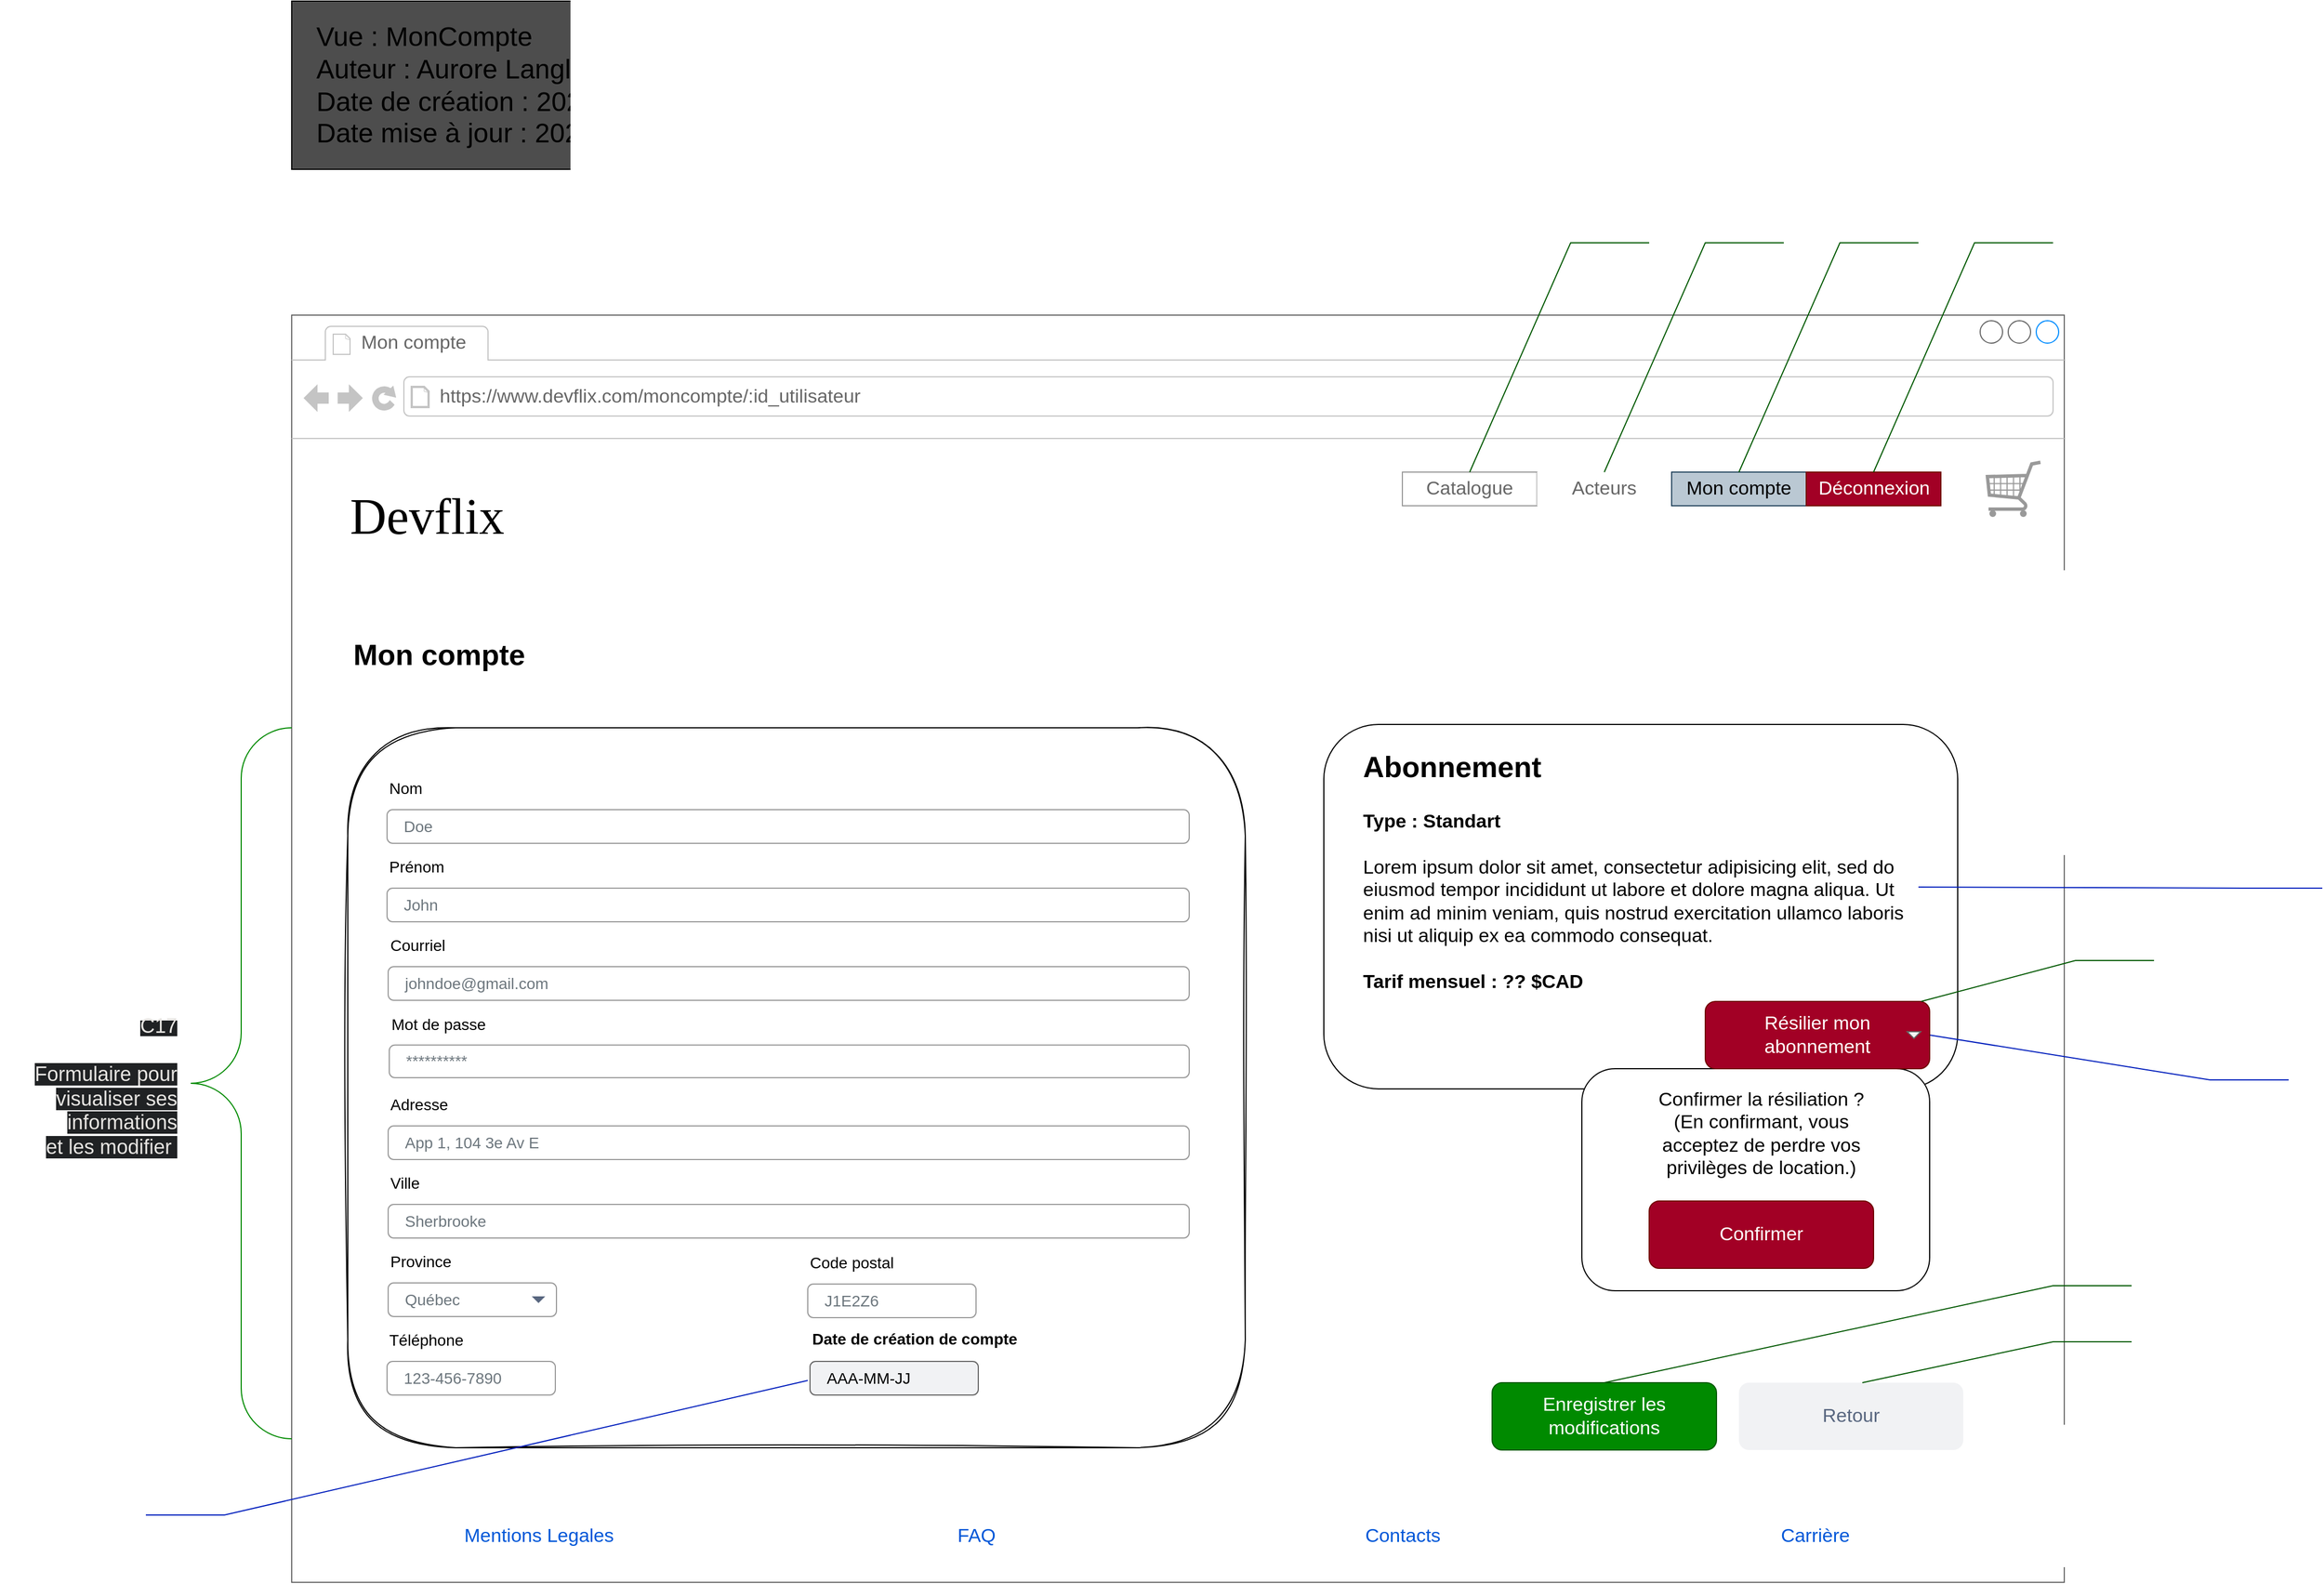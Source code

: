 <mxfile version="24.7.5">
  <diagram id="ljUYexrTJV3vJKpsYPH5" name="MonCompte">
    <mxGraphModel dx="4325" dy="3753" grid="1" gridSize="10" guides="1" tooltips="1" connect="1" arrows="1" fold="1" page="1" pageScale="1" pageWidth="850" pageHeight="1100" math="0" shadow="0">
      <root>
        <mxCell id="0" />
        <mxCell id="1" parent="0" />
        <mxCell id="tmP-zMUS-FUI-W8UoyRU-4" value="" style="group;movable=0;resizable=0;rotatable=0;deletable=0;editable=0;locked=1;connectable=0;" parent="1" vertex="1" connectable="0">
          <mxGeometry x="-1430" y="-1690" width="1580" height="1130" as="geometry" />
        </mxCell>
        <mxCell id="S5trsQchKRRkgE_4zOQo-1" value="" style="strokeWidth=1;shadow=0;dashed=0;align=center;html=1;shape=mxgraph.mockup.containers.browserWindow;rSize=0;strokeColor=#666666;strokeColor2=#008cff;strokeColor3=#c4c4c4;mainText=,;recursiveResize=0;container=0;movable=1;resizable=1;rotatable=1;deletable=1;editable=1;locked=0;connectable=1;" parent="tmP-zMUS-FUI-W8UoyRU-4" vertex="1">
          <mxGeometry width="1580" height="1130" as="geometry" />
        </mxCell>
        <mxCell id="tmP-zMUS-FUI-W8UoyRU-1" value="Mon compte" style="strokeWidth=1;shadow=0;dashed=0;align=center;html=1;shape=mxgraph.mockup.containers.anchor;fontSize=17;fontColor=#666666;align=left;whiteSpace=wrap;movable=0;resizable=0;rotatable=0;deletable=0;editable=0;locked=1;connectable=0;" parent="tmP-zMUS-FUI-W8UoyRU-4" vertex="1">
          <mxGeometry x="60" y="12" width="110" height="26" as="geometry" />
        </mxCell>
        <mxCell id="tmP-zMUS-FUI-W8UoyRU-2" value="https://www.devflix.com/moncompte/:id_utilisateur" style="strokeWidth=1;shadow=0;dashed=0;align=center;html=1;shape=mxgraph.mockup.containers.anchor;rSize=0;fontSize=17;fontColor=#666666;align=left;movable=0;resizable=0;rotatable=0;deletable=0;editable=0;locked=1;connectable=0;" parent="tmP-zMUS-FUI-W8UoyRU-4" vertex="1">
          <mxGeometry x="130" y="60" width="250" height="26" as="geometry" />
        </mxCell>
        <mxCell id="S5trsQchKRRkgE_4zOQo-2" value="Devflix" style="text;html=1;points=[];align=left;verticalAlign=top;spacingTop=-4;fontSize=45;fontFamily=Verdana;movable=0;resizable=0;rotatable=0;deletable=0;editable=0;locked=1;connectable=0;" parent="1" vertex="1">
          <mxGeometry x="-1380" y="-1540" width="340" height="50" as="geometry" />
        </mxCell>
        <mxCell id="S5trsQchKRRkgE_4zOQo-3" value="Mentions Legales" style="fillColor=none;strokeColor=none;html=1;fontColor=#0057D8;align=center;verticalAlign=middle;fontStyle=0;fontSize=17;" parent="1" vertex="1">
          <mxGeometry x="-1335" y="-639" width="250" height="75" as="geometry" />
        </mxCell>
        <mxCell id="S5trsQchKRRkgE_4zOQo-4" value="FAQ" style="fillColor=none;strokeColor=none;html=1;fontColor=#0057D8;align=center;verticalAlign=middle;fontStyle=0;fontSize=17;fontFamily=Helvetica;" parent="1" vertex="1">
          <mxGeometry x="-945" y="-639" width="250" height="75" as="geometry" />
        </mxCell>
        <mxCell id="S5trsQchKRRkgE_4zOQo-5" value="Contacts" style="fillColor=none;strokeColor=none;html=1;fontColor=#0057D8;align=center;verticalAlign=middle;fontStyle=0;fontSize=17;fontFamily=Helvetica;" parent="1" vertex="1">
          <mxGeometry x="-565" y="-639" width="250" height="75" as="geometry" />
        </mxCell>
        <mxCell id="S5trsQchKRRkgE_4zOQo-6" value="Carrière&amp;nbsp;" style="fillColor=none;strokeColor=none;html=1;fontColor=#0057D8;align=center;verticalAlign=middle;fontStyle=0;fontSize=17;fontFamily=Helvetica;" parent="1" vertex="1">
          <mxGeometry x="-195" y="-639" width="250" height="75" as="geometry" />
        </mxCell>
        <mxCell id="S5trsQchKRRkgE_4zOQo-7" value="" style="group;movable=1;resizable=1;rotatable=1;deletable=1;editable=1;locked=0;connectable=1;" parent="1" vertex="1" connectable="0">
          <mxGeometry x="-440" y="-1780" width="580" height="280" as="geometry" />
        </mxCell>
        <mxCell id="S5trsQchKRRkgE_4zOQo-8" value="" style="swimlane;shape=mxgraph.bootstrap.anchor;strokeColor=#999999;fillColor=#ffffff;fontColor=#666666;childLayout=stackLayout;horizontal=0;startSize=0;horizontalStack=1;resizeParent=1;resizeParentMax=0;resizeLast=0;collapsible=0;marginBottom=0;whiteSpace=wrap;html=1;" parent="S5trsQchKRRkgE_4zOQo-7" vertex="1">
          <mxGeometry y="230" width="480" height="30" as="geometry" />
        </mxCell>
        <mxCell id="S5trsQchKRRkgE_4zOQo-9" value="Catalogue" style="text;strokeColor=inherit;align=center;verticalAlign=middle;spacingLeft=10;spacingRight=10;overflow=hidden;points=[[0,0.5],[1,0.5]];portConstraint=eastwest;rotatable=0;whiteSpace=wrap;html=1;fillColor=inherit;fontColor=inherit;fontSize=17;movable=0;resizable=0;deletable=0;editable=0;locked=1;connectable=0;" parent="S5trsQchKRRkgE_4zOQo-8" vertex="1">
          <mxGeometry width="120" height="30" as="geometry" />
        </mxCell>
        <mxCell id="S5trsQchKRRkgE_4zOQo-11" value="Acteurs" style="text;strokeColor=none;align=center;verticalAlign=middle;spacingLeft=10;spacingRight=10;overflow=hidden;points=[[0,0.5],[1,0.5]];portConstraint=eastwest;rotatable=0;whiteSpace=wrap;html=1;fillColor=inherit;fontColor=inherit;fontSize=17;movable=0;resizable=0;deletable=0;editable=0;locked=1;connectable=0;" parent="S5trsQchKRRkgE_4zOQo-8" vertex="1">
          <mxGeometry x="120" width="120" height="30" as="geometry" />
        </mxCell>
        <mxCell id="S5trsQchKRRkgE_4zOQo-10" value="Mon compte" style="text;strokeColor=#23445d;align=center;verticalAlign=middle;spacingLeft=10;spacingRight=10;overflow=hidden;points=[[0,0.5],[1,0.5]];portConstraint=eastwest;rotatable=0;whiteSpace=wrap;html=1;fillColor=#bac8d3;fontSize=17;movable=0;resizable=0;deletable=0;editable=0;locked=1;connectable=0;" parent="S5trsQchKRRkgE_4zOQo-8" vertex="1">
          <mxGeometry x="240" width="120" height="30" as="geometry" />
        </mxCell>
        <mxCell id="S5trsQchKRRkgE_4zOQo-12" value="Déconnexion&amp;nbsp;" style="text;strokeColor=#6F0000;align=center;verticalAlign=middle;spacingLeft=10;spacingRight=10;overflow=hidden;points=[[0,0.5],[1,0.5]];portConstraint=eastwest;rotatable=0;whiteSpace=wrap;html=1;fillColor=#a20025;fontColor=#ffffff;fontSize=17;movable=0;resizable=0;deletable=0;editable=0;locked=1;connectable=0;" parent="S5trsQchKRRkgE_4zOQo-8" vertex="1">
          <mxGeometry x="360" width="120" height="30" as="geometry" />
        </mxCell>
        <mxCell id="S5trsQchKRRkgE_4zOQo-13" value="C4" style="strokeWidth=1;shadow=0;dashed=0;align=center;html=1;shape=mxgraph.mockup.text.callout;linkText=;textSize=17;textColor=#666666;callDir=NE;callStyle=line;fontSize=17;align=right;verticalAlign=top;strokeColor=#005700;fillColor=#008a00;fontColor=#ffffff;" parent="S5trsQchKRRkgE_4zOQo-7" vertex="1">
          <mxGeometry x="180" width="160" height="230" as="geometry" />
        </mxCell>
        <mxCell id="S5trsQchKRRkgE_4zOQo-14" value="C1" style="strokeWidth=1;shadow=0;dashed=0;align=center;html=1;shape=mxgraph.mockup.text.callout;linkText=;textSize=17;textColor=#666666;callDir=NE;callStyle=line;fontSize=17;align=right;verticalAlign=top;strokeColor=#005700;fillColor=#008a00;fontColor=#ffffff;" parent="S5trsQchKRRkgE_4zOQo-7" vertex="1">
          <mxGeometry x="60" width="160" height="230" as="geometry" />
        </mxCell>
        <mxCell id="S5trsQchKRRkgE_4zOQo-15" value="C17" style="strokeWidth=1;shadow=0;dashed=0;align=center;html=1;shape=mxgraph.mockup.text.callout;linkText=;textSize=17;textColor=#666666;callDir=NE;callStyle=line;fontSize=17;align=right;verticalAlign=top;strokeColor=#005700;fillColor=#008a00;fontColor=#ffffff;" parent="S5trsQchKRRkgE_4zOQo-7" vertex="1">
          <mxGeometry x="300" width="160" height="230" as="geometry" />
        </mxCell>
        <mxCell id="S5trsQchKRRkgE_4zOQo-16" value="C46" style="strokeWidth=1;shadow=0;dashed=0;align=center;html=1;shape=mxgraph.mockup.text.callout;linkText=;textSize=17;textColor=#666666;callDir=NE;callStyle=line;fontSize=17;align=right;verticalAlign=top;strokeColor=#005700;fillColor=#008a00;fontColor=#ffffff;" parent="S5trsQchKRRkgE_4zOQo-7" vertex="1">
          <mxGeometry x="420" width="160" height="230" as="geometry" />
        </mxCell>
        <mxCell id="S5trsQchKRRkgE_4zOQo-17" value="" style="verticalLabelPosition=bottom;shadow=0;dashed=0;align=center;html=1;verticalAlign=top;strokeWidth=1;shape=mxgraph.mockup.misc.shoppingCart;strokeColor=#999999;" parent="S5trsQchKRRkgE_4zOQo-7" vertex="1">
          <mxGeometry x="520" y="220" width="50" height="50" as="geometry" />
        </mxCell>
        <mxCell id="S5trsQchKRRkgE_4zOQo-18" value="Mon compte" style="text;align=left;fontStyle=1;verticalAlign=middle;spacingLeft=3;spacingRight=3;strokeColor=none;rotatable=0;points=[[0,0.5],[1,0.5]];portConstraint=eastwest;html=1;fontSize=26;movable=0;resizable=0;deletable=0;editable=0;locked=1;connectable=0;" parent="1" vertex="1">
          <mxGeometry x="-1380" y="-1400" width="230" height="26" as="geometry" />
        </mxCell>
        <mxCell id="S5trsQchKRRkgE_4zOQo-21" value="&lt;font style=&quot;font-size: 24px;&quot;&gt;&amp;nbsp; &amp;nbsp;Vue : MonCompte&lt;br&gt;&amp;nbsp; &amp;nbsp;Auteur : Aurore Langlet&lt;br&gt;&amp;nbsp; &amp;nbsp;Date de création : 2024-08-07&lt;br&gt;&amp;nbsp; &amp;nbsp;Date mise à jour : 2024-08-12&lt;/font&gt;" style="rounded=0;whiteSpace=wrap;html=1;align=left;fillColor=#4D4D4D;strokeColor=#000000;" parent="1" vertex="1">
          <mxGeometry x="-1430" y="-1970" width="580" height="150" as="geometry" />
        </mxCell>
        <mxCell id="9evtDOsmeqiBR4keEaEm-121" value="" style="rounded=1;whiteSpace=wrap;html=1;sketch=1;curveFitting=1;jiggle=2;" parent="1" vertex="1">
          <mxGeometry x="-1380" y="-1322" width="800" height="642" as="geometry" />
        </mxCell>
        <mxCell id="9evtDOsmeqiBR4keEaEm-126" value="Retour" style="rounded=1;fillColor=#F1F2F4;strokeColor=none;html=1;whiteSpace=wrap;fontColor=#596780;align=center;verticalAlign=middle;fontStyle=0;fontSize=17;sketch=0;fontFamily=Helvetica;" parent="1" vertex="1">
          <mxGeometry x="-140" y="-738" width="200" height="60" as="geometry" />
        </mxCell>
        <mxCell id="9evtDOsmeqiBR4keEaEm-127" value="C18" style="strokeWidth=1;shadow=0;dashed=0;align=center;html=1;shape=mxgraph.mockup.text.callout;linkText=;textSize=17;textColor=#666666;callDir=NE;callStyle=line;fontSize=17;align=right;verticalAlign=top;strokeColor=#005700;fillColor=#008a00;fontColor=#ffffff;" parent="1" vertex="1">
          <mxGeometry x="-260" y="-850" width="470" height="112" as="geometry" />
        </mxCell>
        <mxCell id="9evtDOsmeqiBR4keEaEm-130" value="Enregistrer les modifications" style="rounded=1;fillColor=#008a00;strokeColor=#005700;html=1;whiteSpace=wrap;fontColor=#ffffff;align=center;verticalAlign=middle;fontStyle=0;fontSize=17;sketch=0;fontFamily=Helvetica;" parent="1" vertex="1">
          <mxGeometry x="-360" y="-738" width="200" height="60" as="geometry" />
        </mxCell>
        <mxCell id="9evtDOsmeqiBR4keEaEm-132" value="C8" style="strokeWidth=1;shadow=0;dashed=0;align=center;html=1;shape=mxgraph.mockup.text.callout;linkText=;textSize=17;textColor=#666666;callDir=NE;callStyle=line;fontSize=17;align=right;verticalAlign=top;strokeColor=#005700;fillColor=#008a00;fontColor=#ffffff;" parent="1" vertex="1">
          <mxGeometry x="-30" y="-800" width="240" height="62" as="geometry" />
        </mxCell>
        <mxCell id="9evtDOsmeqiBR4keEaEm-139" value="" style="group" parent="1" vertex="1" connectable="0">
          <mxGeometry x="-1345" y="-1219" width="715" height="70" as="geometry" />
        </mxCell>
        <mxCell id="9evtDOsmeqiBR4keEaEm-140" value="Prénom" style="fillColor=none;strokeColor=none;align=left;fontSize=14;" parent="9evtDOsmeqiBR4keEaEm-139" vertex="1">
          <mxGeometry width="688.519" height="40" as="geometry" />
        </mxCell>
        <mxCell id="9evtDOsmeqiBR4keEaEm-141" value="John" style="html=1;shadow=0;dashed=0;shape=mxgraph.bootstrap.rrect;rSize=5;fillColor=none;strokeColor=#999999;align=left;spacing=15;fontSize=14;fontColor=#6C767D;" parent="9evtDOsmeqiBR4keEaEm-139" vertex="1">
          <mxGeometry y="40" width="715" height="30" as="geometry" />
        </mxCell>
        <mxCell id="pXry2z8wWuPpW1_nWXZ_-15" value="" style="group" parent="1" vertex="1" connectable="0">
          <mxGeometry x="-1344" y="-937" width="714" height="70" as="geometry" />
        </mxCell>
        <mxCell id="pXry2z8wWuPpW1_nWXZ_-16" value="Ville" style="fillColor=none;strokeColor=none;align=left;fontSize=14;" parent="pXry2z8wWuPpW1_nWXZ_-15" vertex="1">
          <mxGeometry width="687.556" height="40" as="geometry" />
        </mxCell>
        <mxCell id="pXry2z8wWuPpW1_nWXZ_-17" value="Sherbrooke" style="html=1;shadow=0;dashed=0;shape=mxgraph.bootstrap.rrect;rSize=5;fillColor=none;strokeColor=#999999;align=left;spacing=15;fontSize=14;fontColor=#6C767D;" parent="pXry2z8wWuPpW1_nWXZ_-15" vertex="1">
          <mxGeometry y="40" width="714" height="30" as="geometry" />
        </mxCell>
        <mxCell id="pXry2z8wWuPpW1_nWXZ_-24" value="" style="group" parent="1" vertex="1" connectable="0">
          <mxGeometry x="-1345" y="-1289" width="715" height="70" as="geometry" />
        </mxCell>
        <mxCell id="9evtDOsmeqiBR4keEaEm-133" value="Nom" style="fillColor=none;strokeColor=none;align=left;fontSize=14;" parent="pXry2z8wWuPpW1_nWXZ_-24" vertex="1">
          <mxGeometry width="328.445" height="40" as="geometry" />
        </mxCell>
        <mxCell id="9evtDOsmeqiBR4keEaEm-134" value="Doe" style="html=1;shadow=0;dashed=0;shape=mxgraph.bootstrap.rrect;rSize=5;fillColor=none;strokeColor=#999999;align=left;spacing=15;fontSize=14;fontColor=#6C767D;" parent="pXry2z8wWuPpW1_nWXZ_-24" vertex="1">
          <mxGeometry y="40" width="715" height="30" as="geometry" />
        </mxCell>
        <mxCell id="pXry2z8wWuPpW1_nWXZ_-25" value="" style="group" parent="1" vertex="1" connectable="0">
          <mxGeometry x="-1344" y="-1007" width="714" height="70" as="geometry" />
        </mxCell>
        <mxCell id="pXry2z8wWuPpW1_nWXZ_-13" value="Adresse" style="fillColor=none;strokeColor=none;align=left;fontSize=14;" parent="pXry2z8wWuPpW1_nWXZ_-25" vertex="1">
          <mxGeometry width="327.986" height="40" as="geometry" />
        </mxCell>
        <mxCell id="pXry2z8wWuPpW1_nWXZ_-14" value="App 1, 104 3e Av E" style="html=1;shadow=0;dashed=0;shape=mxgraph.bootstrap.rrect;rSize=5;fillColor=none;strokeColor=#999999;align=left;spacing=15;fontSize=14;fontColor=#6C767D;" parent="pXry2z8wWuPpW1_nWXZ_-25" vertex="1">
          <mxGeometry y="40" width="714" height="30" as="geometry" />
        </mxCell>
        <mxCell id="pXry2z8wWuPpW1_nWXZ_-32" value="" style="group" parent="1" vertex="1" connectable="0">
          <mxGeometry x="-1344" y="-1149" width="714" height="70" as="geometry" />
        </mxCell>
        <mxCell id="pXry2z8wWuPpW1_nWXZ_-33" value="Courriel" style="fillColor=none;strokeColor=none;align=left;fontSize=14;" parent="pXry2z8wWuPpW1_nWXZ_-32" vertex="1">
          <mxGeometry width="327.986" height="40" as="geometry" />
        </mxCell>
        <mxCell id="pXry2z8wWuPpW1_nWXZ_-34" value="johndoe@gmail.com" style="html=1;shadow=0;dashed=0;shape=mxgraph.bootstrap.rrect;rSize=5;fillColor=none;strokeColor=#999999;align=left;spacing=15;fontSize=14;fontColor=#6C767D;" parent="pXry2z8wWuPpW1_nWXZ_-32" vertex="1">
          <mxGeometry y="40" width="714" height="30" as="geometry" />
        </mxCell>
        <mxCell id="pXry2z8wWuPpW1_nWXZ_-36" value="" style="group" parent="1" vertex="1" connectable="0">
          <mxGeometry x="-970" y="-866" width="150" height="70" as="geometry" />
        </mxCell>
        <mxCell id="pXry2z8wWuPpW1_nWXZ_-30" value="Code postal" style="fillColor=none;strokeColor=none;align=left;fontSize=14;" parent="pXry2z8wWuPpW1_nWXZ_-36" vertex="1">
          <mxGeometry width="147" height="40" as="geometry" />
        </mxCell>
        <mxCell id="pXry2z8wWuPpW1_nWXZ_-31" value="J1E2Z6" style="html=1;shadow=0;dashed=0;shape=mxgraph.bootstrap.rrect;rSize=5;fillColor=none;strokeColor=#999999;align=left;spacing=15;fontSize=14;fontColor=#6C767D;" parent="pXry2z8wWuPpW1_nWXZ_-36" vertex="1">
          <mxGeometry y="40" width="150" height="30" as="geometry" />
        </mxCell>
        <mxCell id="pXry2z8wWuPpW1_nWXZ_-39" value="" style="group" parent="1" vertex="1" connectable="0">
          <mxGeometry x="-1345" y="-797" width="150" height="70" as="geometry" />
        </mxCell>
        <mxCell id="pXry2z8wWuPpW1_nWXZ_-40" value="Téléphone" style="fillColor=none;strokeColor=none;align=left;fontSize=14;" parent="pXry2z8wWuPpW1_nWXZ_-39" vertex="1">
          <mxGeometry width="147" height="40" as="geometry" />
        </mxCell>
        <mxCell id="pXry2z8wWuPpW1_nWXZ_-41" value="123-456-7890" style="html=1;shadow=0;dashed=0;shape=mxgraph.bootstrap.rrect;rSize=5;fillColor=none;strokeColor=#999999;align=left;spacing=15;fontSize=14;fontColor=#6C767D;" parent="pXry2z8wWuPpW1_nWXZ_-39" vertex="1">
          <mxGeometry y="40" width="150" height="30" as="geometry" />
        </mxCell>
        <mxCell id="ahASzPvTcODpPdsd1R9B-1" value="" style="group" parent="1" vertex="1" connectable="0">
          <mxGeometry x="-1343" y="-1078" width="713" height="68" as="geometry" />
        </mxCell>
        <mxCell id="ahASzPvTcODpPdsd1R9B-2" value="Mot de passe" style="fillColor=none;strokeColor=none;align=left;fontSize=14;" parent="ahASzPvTcODpPdsd1R9B-1" vertex="1">
          <mxGeometry width="327.527" height="38.857" as="geometry" />
        </mxCell>
        <mxCell id="ahASzPvTcODpPdsd1R9B-3" value="**********" style="html=1;shadow=0;dashed=0;shape=mxgraph.bootstrap.rrect;rSize=5;fillColor=none;strokeColor=#999999;align=left;spacing=15;fontSize=14;fontColor=#6C767D;" parent="ahASzPvTcODpPdsd1R9B-1" vertex="1">
          <mxGeometry y="38.857" width="713" height="29.143" as="geometry" />
        </mxCell>
        <mxCell id="kCK6fTxZg9ybXE5PRcxm-1" value="" style="labelPosition=right;align=left;strokeWidth=1;shape=mxgraph.mockup.markup.curlyBrace;html=1;shadow=0;dashed=0;strokeColor=#008A00;direction=north;rotation=0;fillColor=#FFFFFF;" parent="1" vertex="1">
          <mxGeometry x="-1520" y="-1322" width="90" height="634" as="geometry" />
        </mxCell>
        <mxCell id="kCK6fTxZg9ybXE5PRcxm-2" value="&lt;span style=&quot;color: rgb(232, 230, 227); font-family: Helvetica, Arial, sans-serif; font-variant-ligatures: none; white-space-collapse: preserve; background-color: rgb(32, 34, 36);&quot;&gt;&lt;font style=&quot;font-size: 18px;&quot;&gt;C17&lt;/font&gt;&lt;/span&gt;&lt;div&gt;&lt;font face=&quot;Helvetica, Arial, sans-serif&quot; color=&quot;#e8e6e3&quot;&gt;&lt;span style=&quot;font-size: 18px; font-variant-ligatures: none; white-space-collapse: preserve; background-color: rgb(32, 34, 36);&quot;&gt;&lt;br&gt;&lt;/span&gt;&lt;/font&gt;&lt;/div&gt;&lt;div&gt;&lt;font face=&quot;Helvetica, Arial, sans-serif&quot; color=&quot;#e8e6e3&quot;&gt;&lt;span style=&quot;font-size: 18px; font-variant-ligatures: none; white-space-collapse: preserve; background-color: rgb(32, 34, 36);&quot;&gt;Formulaire pour&lt;/span&gt;&lt;/font&gt;&lt;/div&gt;&lt;div&gt;&lt;font face=&quot;Helvetica, Arial, sans-serif&quot; color=&quot;#e8e6e3&quot;&gt;&lt;span style=&quot;font-size: 18px; font-variant-ligatures: none; white-space-collapse: preserve; background-color: rgb(32, 34, 36);&quot;&gt;visualiser &lt;/span&gt;&lt;/font&gt;&lt;span style=&quot;background-color: rgb(32, 34, 36); font-size: 18px; font-variant-ligatures: none; white-space-collapse: preserve; color: rgb(232, 230, 227); font-family: Helvetica, Arial, sans-serif;&quot;&gt;ses&lt;/span&gt;&lt;/div&gt;&lt;div&gt;&lt;span style=&quot;background-color: rgb(32, 34, 36); color: rgb(232, 230, 227); font-family: Helvetica, Arial, sans-serif; font-size: 18px; font-variant-ligatures: none; white-space-collapse: preserve;&quot;&gt;informations&lt;/span&gt;&lt;/div&gt;&lt;div&gt;&lt;span style=&quot;background-color: rgb(32, 34, 36); color: rgb(232, 230, 227); font-family: Helvetica, Arial, sans-serif; font-size: 18px; font-variant-ligatures: none; white-space-collapse: preserve;&quot;&gt;et les modifier &lt;/span&gt;&lt;/div&gt;" style="text;spacingTop=-5;whiteSpace=wrap;html=1;align=right;fontSize=12;fontFamily=Helvetica;fillColor=none;strokeColor=none;" parent="1" vertex="1">
          <mxGeometry x="-1690" y="-1068" width="160" height="170" as="geometry" />
        </mxCell>
        <mxCell id="kCK6fTxZg9ybXE5PRcxm-3" value="" style="rounded=1;whiteSpace=wrap;html=1;" parent="1" vertex="1">
          <mxGeometry x="-510" y="-1325" width="565" height="325" as="geometry" />
        </mxCell>
        <mxCell id="HD16LSdlpg-Yl2H2NQBs-1" value="Abonnement" style="text;align=left;fontStyle=1;verticalAlign=middle;spacingLeft=3;spacingRight=3;strokeColor=none;rotatable=0;points=[[0,0.5],[1,0.5]];portConstraint=eastwest;html=1;fontSize=26;" parent="1" vertex="1">
          <mxGeometry x="-480" y="-1300" width="230" height="26" as="geometry" />
        </mxCell>
        <mxCell id="HD16LSdlpg-Yl2H2NQBs-9" value="" style="group" parent="1" vertex="1" connectable="0">
          <mxGeometry x="-1344" y="-867" width="150" height="70" as="geometry" />
        </mxCell>
        <mxCell id="HD16LSdlpg-Yl2H2NQBs-10" value="Province" style="fillColor=none;strokeColor=none;align=left;fontSize=14;" parent="HD16LSdlpg-Yl2H2NQBs-9" vertex="1">
          <mxGeometry width="147" height="40" as="geometry" />
        </mxCell>
        <mxCell id="HD16LSdlpg-Yl2H2NQBs-11" value="Québec" style="html=1;shadow=0;dashed=0;shape=mxgraph.bootstrap.rrect;rSize=5;fillColor=none;strokeColor=#999999;align=left;spacing=15;fontSize=14;fontColor=#6C767D;" parent="HD16LSdlpg-Yl2H2NQBs-9" vertex="1">
          <mxGeometry y="40" width="150" height="30" as="geometry" />
        </mxCell>
        <mxCell id="9evtDOsmeqiBR4keEaEm-138" value="" style="shape=triangle;direction=south;fillColor=#596780;strokeColor=none;html=1;sketch=0;" parent="1" vertex="1">
          <mxGeometry x="-1216" y="-815" width="12" height="6" as="geometry">
            <mxPoint x="156" y="14" as="offset" />
          </mxGeometry>
        </mxCell>
        <mxCell id="HD16LSdlpg-Yl2H2NQBs-12" value="&lt;div&gt;&lt;font style=&quot;font-size: 17px;&quot;&gt;&lt;b&gt;Type : Standart&lt;/b&gt;&lt;/font&gt;&lt;/div&gt;&lt;font style=&quot;font-size: 17px;&quot;&gt;&lt;div&gt;&lt;font style=&quot;font-size: 17px;&quot;&gt;&lt;br&gt;&lt;/font&gt;&lt;/div&gt;Lorem ipsum dolor sit amet, consectetur adipisicing elit, sed do eiusmod tempor incididunt ut labore et dolore magna aliqua. Ut enim ad minim veniam, quis nostrud exercitation ullamco laboris nisi ut aliquip ex ea commodo consequat.&lt;/font&gt;&lt;div&gt;&lt;font style=&quot;font-size: 17px;&quot;&gt;&lt;br&gt;&lt;/font&gt;&lt;/div&gt;&lt;div&gt;&lt;font style=&quot;font-size: 17px;&quot;&gt;&lt;b&gt;Tarif mensuel : ?? $CAD&lt;/b&gt;&lt;/font&gt;&lt;/div&gt;" style="text;spacingTop=-5;whiteSpace=wrap;html=1;align=left;fontSize=12;fontFamily=Helvetica;fillColor=none;strokeColor=none;rounded=0;shadow=1;labelBackgroundColor=none;movable=1;resizable=1;rotatable=1;deletable=1;editable=1;locked=0;connectable=1;" parent="1" vertex="1">
          <mxGeometry x="-477.5" y="-1250" width="500" height="150" as="geometry" />
        </mxCell>
        <mxCell id="I20y5bQBnJd6BNsnyGfJ-1" value="&lt;div style=&quot;&quot;&gt;&lt;span style=&quot;background-color: initial;&quot;&gt;Texte sur ce qui&lt;/span&gt;&lt;/div&gt;&lt;div style=&quot;&quot;&gt;&lt;span style=&quot;background-color: initial;&quot;&gt;est&amp;nbsp;&lt;/span&gt;&lt;span style=&quot;background-color: initial; text-align: left;&quot;&gt;compris&lt;/span&gt;&lt;/div&gt;&lt;div style=&quot;&quot;&gt;&lt;span style=&quot;background-color: initial; text-align: left;&quot;&gt;dans&amp;nbsp;&lt;/span&gt;&lt;span style=&quot;background-color: initial; text-align: left;&quot;&gt;l&#39;abonnement&lt;/span&gt;&lt;/div&gt;" style="strokeWidth=1;shadow=0;dashed=0;align=left;html=1;shape=mxgraph.mockup.text.callout;linkText=;textSize=17;textColor=#666666;callDir=SE;callStyle=line;fontSize=17;fontColor=#ffffff;align=right;verticalAlign=bottom;strokeColor=#001DBC;fontFamily=Helvetica;fillColor=#0050ef;" parent="1" vertex="1">
          <mxGeometry x="20" y="-1180" width="360" height="1" as="geometry" />
        </mxCell>
        <mxCell id="rSrbhRd72Vg95hbVGnuS-1" value="Read only" style="strokeWidth=1;shadow=0;dashed=0;align=center;html=1;shape=mxgraph.mockup.text.callout;linkText=;textSize=17;textColor=#666666;callDir=SW;callStyle=line;fontSize=17;fontColor=#ffffff;align=left;verticalAlign=bottom;strokeColor=#001DBC;fillColor=#0050ef;" parent="1" vertex="1">
          <mxGeometry x="-1560" y="-740" width="590" height="120" as="geometry" />
        </mxCell>
        <mxCell id="tmP-zMUS-FUI-W8UoyRU-10" value="" style="rounded=1;whiteSpace=wrap;html=1;" parent="1" vertex="1">
          <mxGeometry x="-280" y="-1018" width="310" height="198" as="geometry" />
        </mxCell>
        <mxCell id="tmP-zMUS-FUI-W8UoyRU-11" value="Confirmer" style="rounded=1;fillColor=#a20025;strokeColor=#6F0000;html=1;whiteSpace=wrap;fontColor=#ffffff;align=center;verticalAlign=middle;fontStyle=0;fontSize=17;sketch=0;fontFamily=Helvetica;" parent="1" vertex="1">
          <mxGeometry x="-220" y="-900" width="200" height="60" as="geometry" />
        </mxCell>
        <mxCell id="tmP-zMUS-FUI-W8UoyRU-12" value="Confirmer la résiliation ?&lt;br style=&quot;font-size: 17px;&quot;&gt;(En confirmant, vous acceptez de perdre vos privilèges de location.)" style="text;html=1;align=center;verticalAlign=middle;whiteSpace=wrap;rounded=0;fontSize=17;" parent="1" vertex="1">
          <mxGeometry x="-230" y="-990" width="220" height="60" as="geometry" />
        </mxCell>
        <mxCell id="tmP-zMUS-FUI-W8UoyRU-14" value="Dropdown pour&lt;div&gt;confirmation&lt;/div&gt;" style="strokeWidth=1;shadow=0;dashed=0;align=left;html=1;shape=mxgraph.mockup.text.callout;linkText=;textSize=17;textColor=#666666;callDir=SE;callStyle=line;fontSize=17;fontColor=#ffffff;align=right;verticalAlign=bottom;strokeColor=#001DBC;fontFamily=Helvetica;fillColor=#0050ef;" parent="1" vertex="1">
          <mxGeometry x="30" y="-1048" width="320" height="40" as="geometry" />
        </mxCell>
        <mxCell id="tmP-zMUS-FUI-W8UoyRU-15" value="" style="group" parent="1" vertex="1" connectable="0">
          <mxGeometry x="-170" y="-1078" width="348" height="60" as="geometry" />
        </mxCell>
        <mxCell id="tmP-zMUS-FUI-W8UoyRU-8" value="Résilier mon&lt;div&gt;abonnement&lt;/div&gt;" style="rounded=1;fillColor=#a20025;strokeColor=#6F0000;html=1;whiteSpace=wrap;fontColor=#ffffff;align=center;verticalAlign=middle;fontStyle=0;fontSize=17;sketch=0;fontFamily=Helvetica;" parent="tmP-zMUS-FUI-W8UoyRU-15" vertex="1">
          <mxGeometry width="200" height="60" as="geometry" />
        </mxCell>
        <mxCell id="tmP-zMUS-FUI-W8UoyRU-9" value="" style="shape=triangle;direction=south;fillColor=#f5f5f5;strokeColor=#666666;html=1;sketch=0;fontColor=#333333;" parent="tmP-zMUS-FUI-W8UoyRU-15" vertex="1">
          <mxGeometry x="180" y="27" width="12" height="6" as="geometry">
            <mxPoint x="156" y="14" as="offset" />
          </mxGeometry>
        </mxCell>
        <mxCell id="tmP-zMUS-FUI-W8UoyRU-17" value="" style="group" parent="1" vertex="1" connectable="0">
          <mxGeometry x="-968" y="-787" width="200" height="60" as="geometry" />
        </mxCell>
        <mxCell id="9evtDOsmeqiBR4keEaEm-124" value="&lt;font style=&quot;font-size: 14px;&quot;&gt;Date de création de compte&amp;nbsp;&lt;/font&gt;" style="fillColor=none;strokeColor=none;html=1;fontSize=14;fontStyle=0;align=left;fontColor=default;fontStyle=1;fontSize=11;hachureGap=4;pointerEvents=0;fontFamily=Helvetica;rounded=0;glass=0;shadow=0;verticalAlign=middle;" parent="tmP-zMUS-FUI-W8UoyRU-17" vertex="1">
          <mxGeometry width="200" height="20" as="geometry" />
        </mxCell>
        <mxCell id="9evtDOsmeqiBR4keEaEm-125" value="&lt;font color=&quot;#000000&quot;&gt;AAA-MM-JJ&lt;/font&gt;" style="html=1;shadow=0;dashed=0;shape=mxgraph.bootstrap.rrect;rSize=5;fillColor=#F1F2F4;strokeColor=#666666;align=left;spacing=15;fontSize=14;fontColor=#6C767D;flipV=1;" parent="tmP-zMUS-FUI-W8UoyRU-17" vertex="1">
          <mxGeometry y="30" width="150" height="30" as="geometry" />
        </mxCell>
        <mxCell id="8_HBmUuwCPDIVO9Qemzf-1" value="C54" style="strokeWidth=1;shadow=0;dashed=0;align=center;html=1;shape=mxgraph.mockup.text.callout;linkText=;textSize=17;textColor=#666666;callDir=NE;callStyle=line;fontSize=17;align=right;verticalAlign=top;strokeColor=#005700;fillColor=#008a00;fontColor=#ffffff;" vertex="1" parent="1">
          <mxGeometry x="22.5" y="-1140" width="207.5" height="62" as="geometry" />
        </mxCell>
      </root>
    </mxGraphModel>
  </diagram>
</mxfile>
